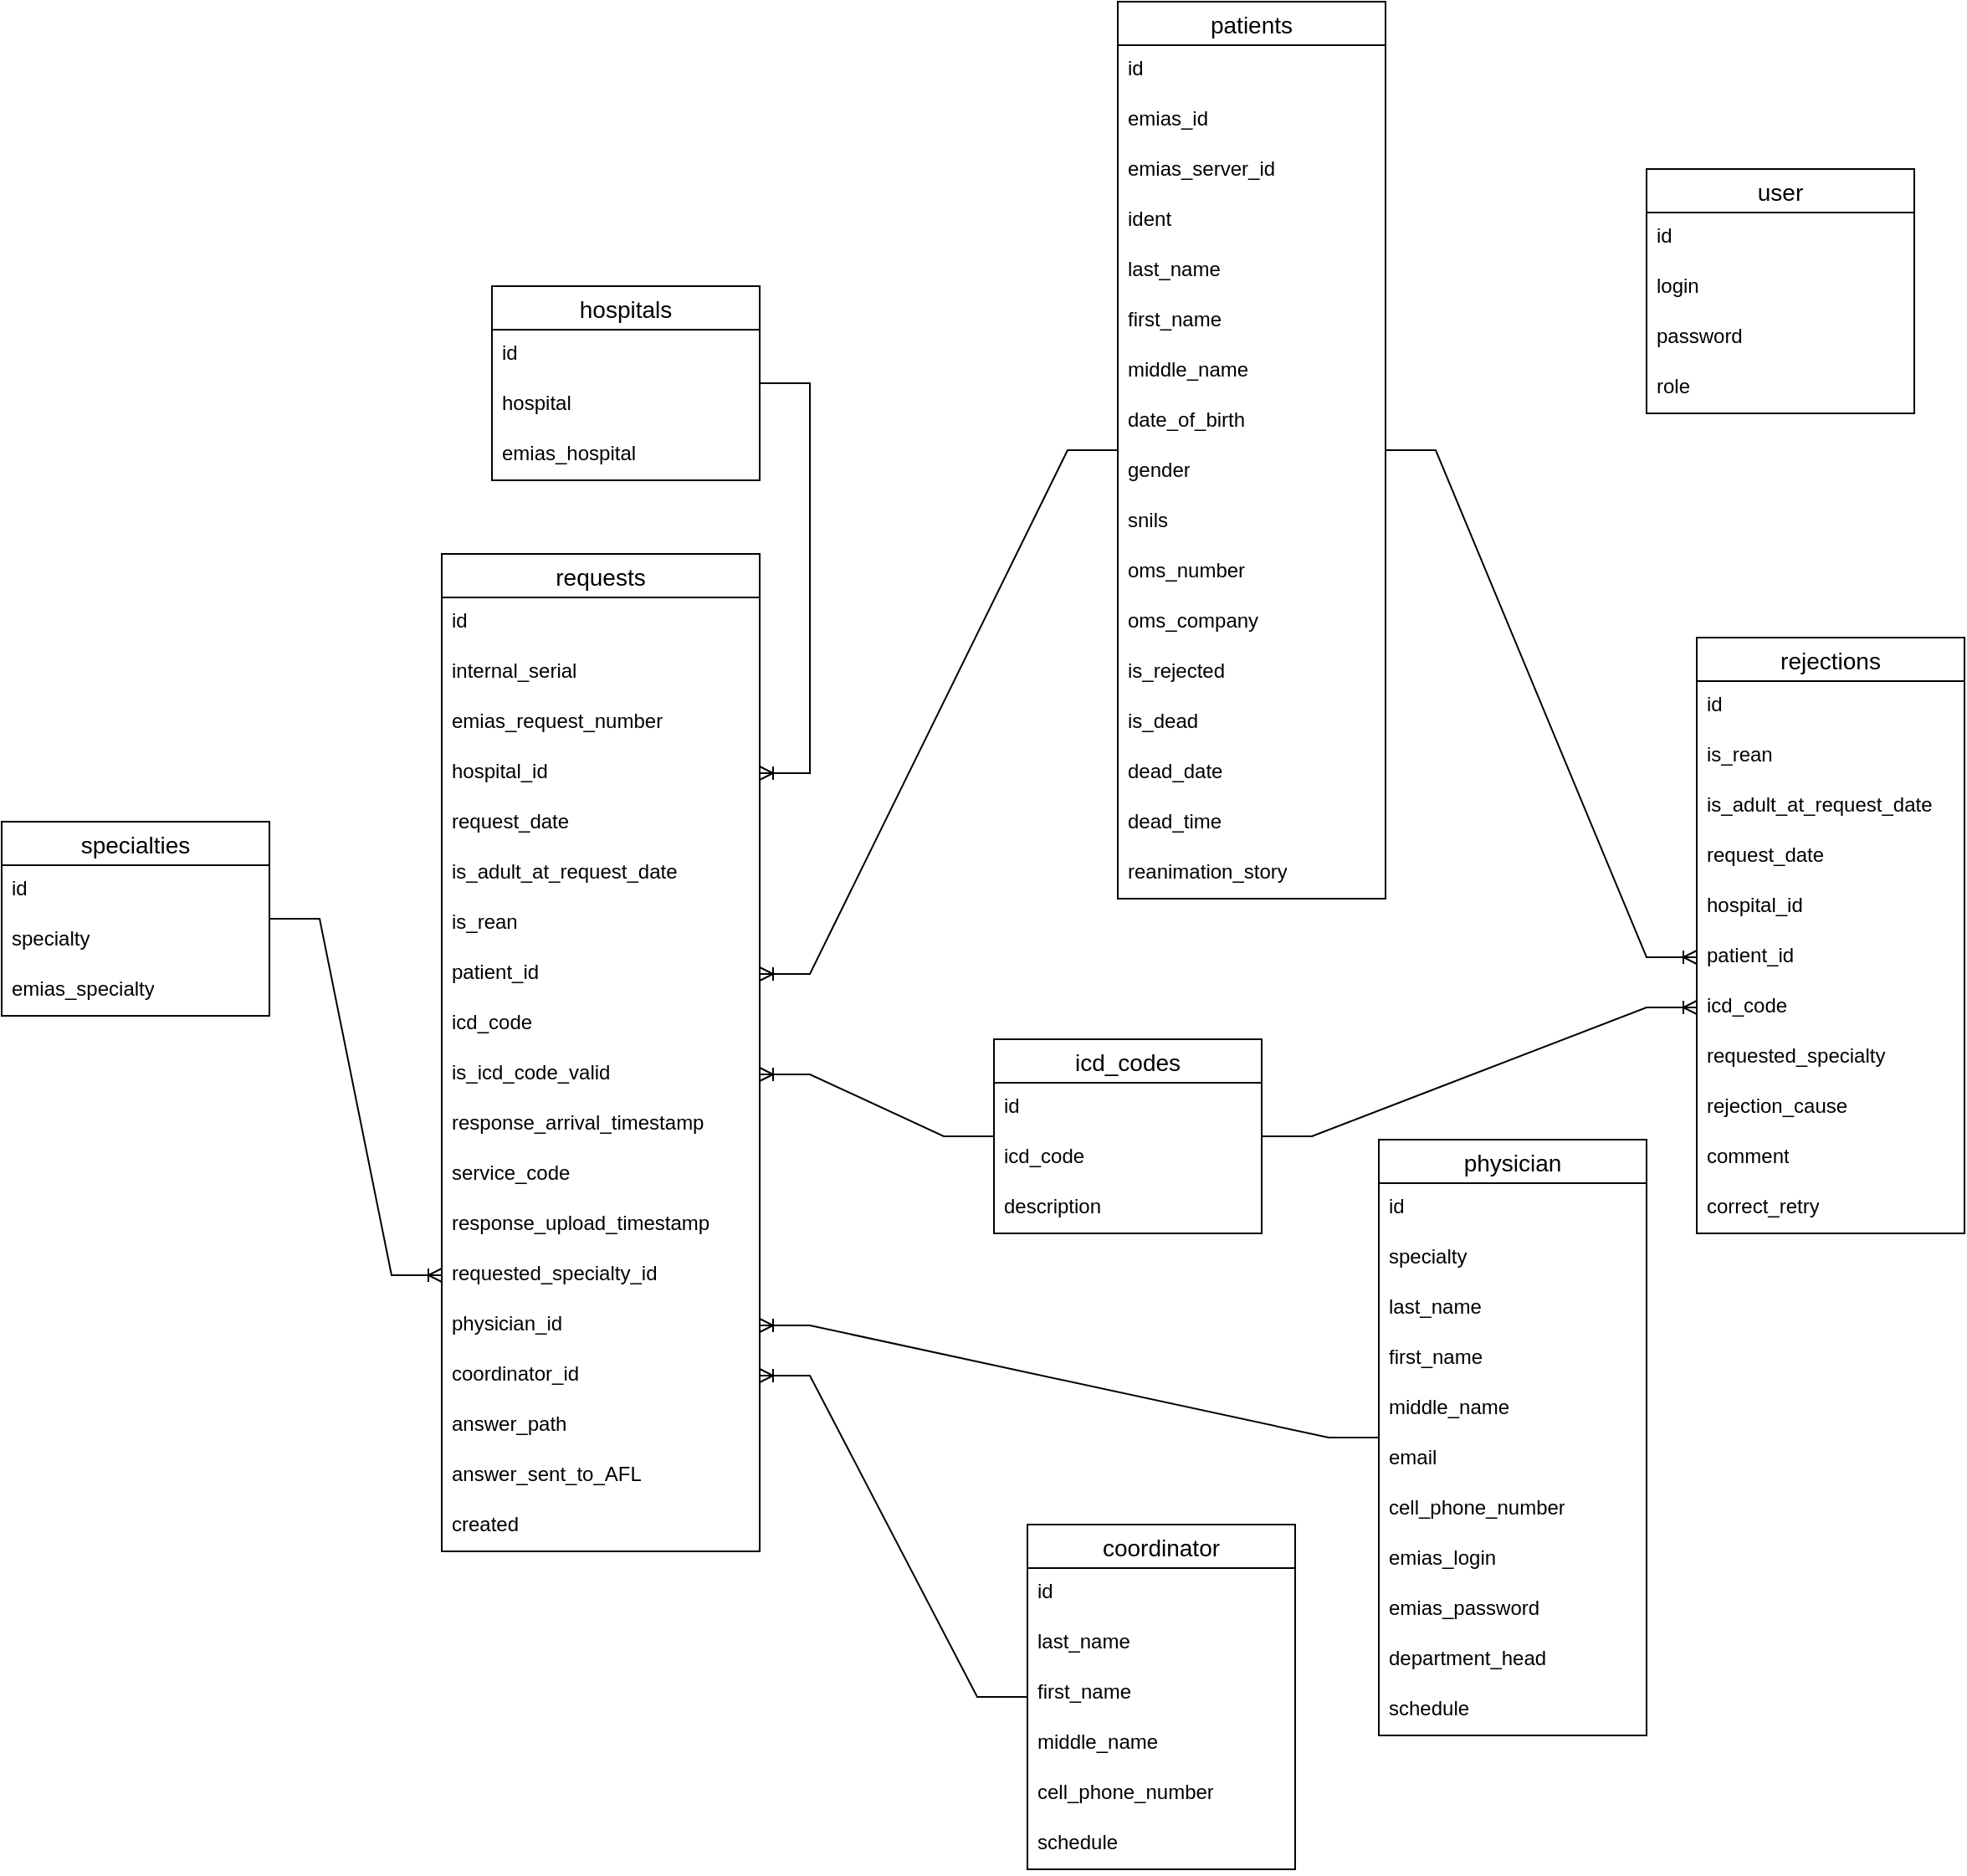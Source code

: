 <mxfile version="21.7.5" type="device">
  <diagram name="Страница — 1" id="ZC_BeXaVoAmTSf5WrYlb">
    <mxGraphModel dx="2453" dy="1960" grid="1" gridSize="10" guides="1" tooltips="1" connect="1" arrows="1" fold="1" page="1" pageScale="1" pageWidth="827" pageHeight="1169" math="0" shadow="0">
      <root>
        <mxCell id="0" />
        <mxCell id="1" parent="0" />
        <mxCell id="mAow3qEZ9P3svosoclhx-1" value="requests" style="swimlane;fontStyle=0;childLayout=stackLayout;horizontal=1;startSize=26;horizontalStack=0;resizeParent=1;resizeParentMax=0;resizeLast=0;collapsible=1;marginBottom=0;align=center;fontSize=14;" parent="1" vertex="1">
          <mxGeometry x="-150" y="220" width="190" height="596" as="geometry" />
        </mxCell>
        <mxCell id="mAow3qEZ9P3svosoclhx-2" value="id" style="text;strokeColor=none;fillColor=none;spacingLeft=4;spacingRight=4;overflow=hidden;rotatable=0;points=[[0,0.5],[1,0.5]];portConstraint=eastwest;fontSize=12;whiteSpace=wrap;html=1;" parent="mAow3qEZ9P3svosoclhx-1" vertex="1">
          <mxGeometry y="26" width="190" height="30" as="geometry" />
        </mxCell>
        <mxCell id="mAow3qEZ9P3svosoclhx-3" value="internal_serial" style="text;strokeColor=none;fillColor=none;spacingLeft=4;spacingRight=4;overflow=hidden;rotatable=0;points=[[0,0.5],[1,0.5]];portConstraint=eastwest;fontSize=12;whiteSpace=wrap;html=1;" parent="mAow3qEZ9P3svosoclhx-1" vertex="1">
          <mxGeometry y="56" width="190" height="30" as="geometry" />
        </mxCell>
        <mxCell id="mAow3qEZ9P3svosoclhx-81" value="emias_request_number" style="text;strokeColor=none;fillColor=none;spacingLeft=4;spacingRight=4;overflow=hidden;rotatable=0;points=[[0,0.5],[1,0.5]];portConstraint=eastwest;fontSize=12;whiteSpace=wrap;html=1;" parent="mAow3qEZ9P3svosoclhx-1" vertex="1">
          <mxGeometry y="86" width="190" height="30" as="geometry" />
        </mxCell>
        <mxCell id="mAow3qEZ9P3svosoclhx-4" value="hospital_id" style="text;strokeColor=none;fillColor=none;spacingLeft=4;spacingRight=4;overflow=hidden;rotatable=0;points=[[0,0.5],[1,0.5]];portConstraint=eastwest;fontSize=12;whiteSpace=wrap;html=1;" parent="mAow3qEZ9P3svosoclhx-1" vertex="1">
          <mxGeometry y="116" width="190" height="30" as="geometry" />
        </mxCell>
        <mxCell id="mAow3qEZ9P3svosoclhx-6" value="request_date" style="text;strokeColor=none;fillColor=none;spacingLeft=4;spacingRight=4;overflow=hidden;rotatable=0;points=[[0,0.5],[1,0.5]];portConstraint=eastwest;fontSize=12;whiteSpace=wrap;html=1;" parent="mAow3qEZ9P3svosoclhx-1" vertex="1">
          <mxGeometry y="146" width="190" height="30" as="geometry" />
        </mxCell>
        <mxCell id="mAow3qEZ9P3svosoclhx-7" value="is_adult_at_request_date" style="text;strokeColor=none;fillColor=none;spacingLeft=4;spacingRight=4;overflow=hidden;rotatable=0;points=[[0,0.5],[1,0.5]];portConstraint=eastwest;fontSize=12;whiteSpace=wrap;html=1;" parent="mAow3qEZ9P3svosoclhx-1" vertex="1">
          <mxGeometry y="176" width="190" height="30" as="geometry" />
        </mxCell>
        <mxCell id="mAow3qEZ9P3svosoclhx-8" value="is_rean" style="text;strokeColor=none;fillColor=none;spacingLeft=4;spacingRight=4;overflow=hidden;rotatable=0;points=[[0,0.5],[1,0.5]];portConstraint=eastwest;fontSize=12;whiteSpace=wrap;html=1;" parent="mAow3qEZ9P3svosoclhx-1" vertex="1">
          <mxGeometry y="206" width="190" height="30" as="geometry" />
        </mxCell>
        <mxCell id="mAow3qEZ9P3svosoclhx-9" value="patient_id" style="text;strokeColor=none;fillColor=none;spacingLeft=4;spacingRight=4;overflow=hidden;rotatable=0;points=[[0,0.5],[1,0.5]];portConstraint=eastwest;fontSize=12;whiteSpace=wrap;html=1;" parent="mAow3qEZ9P3svosoclhx-1" vertex="1">
          <mxGeometry y="236" width="190" height="30" as="geometry" />
        </mxCell>
        <mxCell id="mAow3qEZ9P3svosoclhx-10" value="icd_code" style="text;strokeColor=none;fillColor=none;spacingLeft=4;spacingRight=4;overflow=hidden;rotatable=0;points=[[0,0.5],[1,0.5]];portConstraint=eastwest;fontSize=12;whiteSpace=wrap;html=1;" parent="mAow3qEZ9P3svosoclhx-1" vertex="1">
          <mxGeometry y="266" width="190" height="30" as="geometry" />
        </mxCell>
        <mxCell id="mAow3qEZ9P3svosoclhx-93" value="is_icd_code_valid" style="text;strokeColor=none;fillColor=none;spacingLeft=4;spacingRight=4;overflow=hidden;rotatable=0;points=[[0,0.5],[1,0.5]];portConstraint=eastwest;fontSize=12;whiteSpace=wrap;html=1;" parent="mAow3qEZ9P3svosoclhx-1" vertex="1">
          <mxGeometry y="296" width="190" height="30" as="geometry" />
        </mxCell>
        <mxCell id="mAow3qEZ9P3svosoclhx-11" value="response_arrival_timestamp" style="text;strokeColor=none;fillColor=none;spacingLeft=4;spacingRight=4;overflow=hidden;rotatable=0;points=[[0,0.5],[1,0.5]];portConstraint=eastwest;fontSize=12;whiteSpace=wrap;html=1;" parent="mAow3qEZ9P3svosoclhx-1" vertex="1">
          <mxGeometry y="326" width="190" height="30" as="geometry" />
        </mxCell>
        <mxCell id="mAow3qEZ9P3svosoclhx-12" value="service_code" style="text;strokeColor=none;fillColor=none;spacingLeft=4;spacingRight=4;overflow=hidden;rotatable=0;points=[[0,0.5],[1,0.5]];portConstraint=eastwest;fontSize=12;whiteSpace=wrap;html=1;" parent="mAow3qEZ9P3svosoclhx-1" vertex="1">
          <mxGeometry y="356" width="190" height="30" as="geometry" />
        </mxCell>
        <mxCell id="mAow3qEZ9P3svosoclhx-13" value="response_upload_timestamp" style="text;strokeColor=none;fillColor=none;spacingLeft=4;spacingRight=4;overflow=hidden;rotatable=0;points=[[0,0.5],[1,0.5]];portConstraint=eastwest;fontSize=12;whiteSpace=wrap;html=1;" parent="mAow3qEZ9P3svosoclhx-1" vertex="1">
          <mxGeometry y="386" width="190" height="30" as="geometry" />
        </mxCell>
        <mxCell id="mAow3qEZ9P3svosoclhx-86" value="requested_specialty_id" style="text;strokeColor=none;fillColor=none;spacingLeft=4;spacingRight=4;overflow=hidden;rotatable=0;points=[[0,0.5],[1,0.5]];portConstraint=eastwest;fontSize=12;whiteSpace=wrap;html=1;" parent="mAow3qEZ9P3svosoclhx-1" vertex="1">
          <mxGeometry y="416" width="190" height="30" as="geometry" />
        </mxCell>
        <mxCell id="mAow3qEZ9P3svosoclhx-16" value="physician_id" style="text;strokeColor=none;fillColor=none;spacingLeft=4;spacingRight=4;overflow=hidden;rotatable=0;points=[[0,0.5],[1,0.5]];portConstraint=eastwest;fontSize=12;whiteSpace=wrap;html=1;" parent="mAow3qEZ9P3svosoclhx-1" vertex="1">
          <mxGeometry y="446" width="190" height="30" as="geometry" />
        </mxCell>
        <mxCell id="mAow3qEZ9P3svosoclhx-17" value="coordinator_id" style="text;strokeColor=none;fillColor=none;spacingLeft=4;spacingRight=4;overflow=hidden;rotatable=0;points=[[0,0.5],[1,0.5]];portConstraint=eastwest;fontSize=12;whiteSpace=wrap;html=1;" parent="mAow3qEZ9P3svosoclhx-1" vertex="1">
          <mxGeometry y="476" width="190" height="30" as="geometry" />
        </mxCell>
        <mxCell id="mAow3qEZ9P3svosoclhx-100" value="answer_path" style="text;strokeColor=none;fillColor=none;spacingLeft=4;spacingRight=4;overflow=hidden;rotatable=0;points=[[0,0.5],[1,0.5]];portConstraint=eastwest;fontSize=12;whiteSpace=wrap;html=1;" parent="mAow3qEZ9P3svosoclhx-1" vertex="1">
          <mxGeometry y="506" width="190" height="30" as="geometry" />
        </mxCell>
        <mxCell id="mAow3qEZ9P3svosoclhx-101" value="answer_sent_to_AFL" style="text;strokeColor=none;fillColor=none;spacingLeft=4;spacingRight=4;overflow=hidden;rotatable=0;points=[[0,0.5],[1,0.5]];portConstraint=eastwest;fontSize=12;whiteSpace=wrap;html=1;" parent="mAow3qEZ9P3svosoclhx-1" vertex="1">
          <mxGeometry y="536" width="190" height="30" as="geometry" />
        </mxCell>
        <mxCell id="1tnr6RJMsEBr6JT34v2K-1" value="created" style="text;strokeColor=none;fillColor=none;spacingLeft=4;spacingRight=4;overflow=hidden;rotatable=0;points=[[0,0.5],[1,0.5]];portConstraint=eastwest;fontSize=12;whiteSpace=wrap;html=1;" vertex="1" parent="mAow3qEZ9P3svosoclhx-1">
          <mxGeometry y="566" width="190" height="30" as="geometry" />
        </mxCell>
        <mxCell id="mAow3qEZ9P3svosoclhx-18" value="physician" style="swimlane;fontStyle=0;childLayout=stackLayout;horizontal=1;startSize=26;horizontalStack=0;resizeParent=1;resizeParentMax=0;resizeLast=0;collapsible=1;marginBottom=0;align=center;fontSize=14;" parent="1" vertex="1">
          <mxGeometry x="410" y="570" width="160" height="356" as="geometry" />
        </mxCell>
        <mxCell id="mAow3qEZ9P3svosoclhx-19" value="id" style="text;strokeColor=none;fillColor=none;spacingLeft=4;spacingRight=4;overflow=hidden;rotatable=0;points=[[0,0.5],[1,0.5]];portConstraint=eastwest;fontSize=12;whiteSpace=wrap;html=1;" parent="mAow3qEZ9P3svosoclhx-18" vertex="1">
          <mxGeometry y="26" width="160" height="30" as="geometry" />
        </mxCell>
        <mxCell id="mAow3qEZ9P3svosoclhx-20" value="specialty" style="text;strokeColor=none;fillColor=none;spacingLeft=4;spacingRight=4;overflow=hidden;rotatable=0;points=[[0,0.5],[1,0.5]];portConstraint=eastwest;fontSize=12;whiteSpace=wrap;html=1;" parent="mAow3qEZ9P3svosoclhx-18" vertex="1">
          <mxGeometry y="56" width="160" height="30" as="geometry" />
        </mxCell>
        <mxCell id="mAow3qEZ9P3svosoclhx-24" value="last_name" style="text;strokeColor=none;fillColor=none;spacingLeft=4;spacingRight=4;overflow=hidden;rotatable=0;points=[[0,0.5],[1,0.5]];portConstraint=eastwest;fontSize=12;whiteSpace=wrap;html=1;" parent="mAow3qEZ9P3svosoclhx-18" vertex="1">
          <mxGeometry y="86" width="160" height="30" as="geometry" />
        </mxCell>
        <mxCell id="mAow3qEZ9P3svosoclhx-21" value="first_name" style="text;strokeColor=none;fillColor=none;spacingLeft=4;spacingRight=4;overflow=hidden;rotatable=0;points=[[0,0.5],[1,0.5]];portConstraint=eastwest;fontSize=12;whiteSpace=wrap;html=1;" parent="mAow3qEZ9P3svosoclhx-18" vertex="1">
          <mxGeometry y="116" width="160" height="30" as="geometry" />
        </mxCell>
        <mxCell id="mAow3qEZ9P3svosoclhx-23" value="middle_name" style="text;strokeColor=none;fillColor=none;spacingLeft=4;spacingRight=4;overflow=hidden;rotatable=0;points=[[0,0.5],[1,0.5]];portConstraint=eastwest;fontSize=12;whiteSpace=wrap;html=1;" parent="mAow3qEZ9P3svosoclhx-18" vertex="1">
          <mxGeometry y="146" width="160" height="30" as="geometry" />
        </mxCell>
        <mxCell id="mAow3qEZ9P3svosoclhx-22" value="email" style="text;strokeColor=none;fillColor=none;spacingLeft=4;spacingRight=4;overflow=hidden;rotatable=0;points=[[0,0.5],[1,0.5]];portConstraint=eastwest;fontSize=12;whiteSpace=wrap;html=1;" parent="mAow3qEZ9P3svosoclhx-18" vertex="1">
          <mxGeometry y="176" width="160" height="30" as="geometry" />
        </mxCell>
        <mxCell id="mAow3qEZ9P3svosoclhx-25" value="cell_phone_number" style="text;strokeColor=none;fillColor=none;spacingLeft=4;spacingRight=4;overflow=hidden;rotatable=0;points=[[0,0.5],[1,0.5]];portConstraint=eastwest;fontSize=12;whiteSpace=wrap;html=1;" parent="mAow3qEZ9P3svosoclhx-18" vertex="1">
          <mxGeometry y="206" width="160" height="30" as="geometry" />
        </mxCell>
        <mxCell id="mAow3qEZ9P3svosoclhx-26" value="emias_login" style="text;strokeColor=none;fillColor=none;spacingLeft=4;spacingRight=4;overflow=hidden;rotatable=0;points=[[0,0.5],[1,0.5]];portConstraint=eastwest;fontSize=12;whiteSpace=wrap;html=1;" parent="mAow3qEZ9P3svosoclhx-18" vertex="1">
          <mxGeometry y="236" width="160" height="30" as="geometry" />
        </mxCell>
        <mxCell id="mAow3qEZ9P3svosoclhx-27" value="emias_password" style="text;strokeColor=none;fillColor=none;spacingLeft=4;spacingRight=4;overflow=hidden;rotatable=0;points=[[0,0.5],[1,0.5]];portConstraint=eastwest;fontSize=12;whiteSpace=wrap;html=1;" parent="mAow3qEZ9P3svosoclhx-18" vertex="1">
          <mxGeometry y="266" width="160" height="30" as="geometry" />
        </mxCell>
        <mxCell id="mAow3qEZ9P3svosoclhx-28" value="department_head" style="text;strokeColor=none;fillColor=none;spacingLeft=4;spacingRight=4;overflow=hidden;rotatable=0;points=[[0,0.5],[1,0.5]];portConstraint=eastwest;fontSize=12;whiteSpace=wrap;html=1;" parent="mAow3qEZ9P3svosoclhx-18" vertex="1">
          <mxGeometry y="296" width="160" height="30" as="geometry" />
        </mxCell>
        <mxCell id="1tnr6RJMsEBr6JT34v2K-23" value="schedule" style="text;strokeColor=none;fillColor=none;spacingLeft=4;spacingRight=4;overflow=hidden;rotatable=0;points=[[0,0.5],[1,0.5]];portConstraint=eastwest;fontSize=12;whiteSpace=wrap;html=1;" vertex="1" parent="mAow3qEZ9P3svosoclhx-18">
          <mxGeometry y="326" width="160" height="30" as="geometry" />
        </mxCell>
        <mxCell id="mAow3qEZ9P3svosoclhx-29" value="coordinator" style="swimlane;fontStyle=0;childLayout=stackLayout;horizontal=1;startSize=26;horizontalStack=0;resizeParent=1;resizeParentMax=0;resizeLast=0;collapsible=1;marginBottom=0;align=center;fontSize=14;" parent="1" vertex="1">
          <mxGeometry x="200" y="800" width="160" height="206" as="geometry" />
        </mxCell>
        <mxCell id="mAow3qEZ9P3svosoclhx-30" value="id" style="text;strokeColor=none;fillColor=none;spacingLeft=4;spacingRight=4;overflow=hidden;rotatable=0;points=[[0,0.5],[1,0.5]];portConstraint=eastwest;fontSize=12;whiteSpace=wrap;html=1;" parent="mAow3qEZ9P3svosoclhx-29" vertex="1">
          <mxGeometry y="26" width="160" height="30" as="geometry" />
        </mxCell>
        <mxCell id="mAow3qEZ9P3svosoclhx-33" value="last_name" style="text;strokeColor=none;fillColor=none;spacingLeft=4;spacingRight=4;overflow=hidden;rotatable=0;points=[[0,0.5],[1,0.5]];portConstraint=eastwest;fontSize=12;whiteSpace=wrap;html=1;" parent="mAow3qEZ9P3svosoclhx-29" vertex="1">
          <mxGeometry y="56" width="160" height="30" as="geometry" />
        </mxCell>
        <mxCell id="mAow3qEZ9P3svosoclhx-34" value="first_name" style="text;strokeColor=none;fillColor=none;spacingLeft=4;spacingRight=4;overflow=hidden;rotatable=0;points=[[0,0.5],[1,0.5]];portConstraint=eastwest;fontSize=12;whiteSpace=wrap;html=1;" parent="mAow3qEZ9P3svosoclhx-29" vertex="1">
          <mxGeometry y="86" width="160" height="30" as="geometry" />
        </mxCell>
        <mxCell id="mAow3qEZ9P3svosoclhx-35" value="middle_name" style="text;strokeColor=none;fillColor=none;spacingLeft=4;spacingRight=4;overflow=hidden;rotatable=0;points=[[0,0.5],[1,0.5]];portConstraint=eastwest;fontSize=12;whiteSpace=wrap;html=1;" parent="mAow3qEZ9P3svosoclhx-29" vertex="1">
          <mxGeometry y="116" width="160" height="30" as="geometry" />
        </mxCell>
        <mxCell id="mAow3qEZ9P3svosoclhx-36" value="cell_phone_number" style="text;strokeColor=none;fillColor=none;spacingLeft=4;spacingRight=4;overflow=hidden;rotatable=0;points=[[0,0.5],[1,0.5]];portConstraint=eastwest;fontSize=12;whiteSpace=wrap;html=1;" parent="mAow3qEZ9P3svosoclhx-29" vertex="1">
          <mxGeometry y="146" width="160" height="30" as="geometry" />
        </mxCell>
        <mxCell id="mAow3qEZ9P3svosoclhx-31" value="schedule" style="text;strokeColor=none;fillColor=none;spacingLeft=4;spacingRight=4;overflow=hidden;rotatable=0;points=[[0,0.5],[1,0.5]];portConstraint=eastwest;fontSize=12;whiteSpace=wrap;html=1;" parent="mAow3qEZ9P3svosoclhx-29" vertex="1">
          <mxGeometry y="176" width="160" height="30" as="geometry" />
        </mxCell>
        <mxCell id="mAow3qEZ9P3svosoclhx-38" value="" style="edgeStyle=entityRelationEdgeStyle;fontSize=12;html=1;endArrow=ERoneToMany;rounded=0;" parent="1" source="mAow3qEZ9P3svosoclhx-18" target="mAow3qEZ9P3svosoclhx-16" edge="1">
          <mxGeometry width="100" height="100" relative="1" as="geometry">
            <mxPoint x="150" y="640" as="sourcePoint" />
            <mxPoint x="440" y="260" as="targetPoint" />
          </mxGeometry>
        </mxCell>
        <mxCell id="mAow3qEZ9P3svosoclhx-39" value="patients" style="swimlane;fontStyle=0;childLayout=stackLayout;horizontal=1;startSize=26;horizontalStack=0;resizeParent=1;resizeParentMax=0;resizeLast=0;collapsible=1;marginBottom=0;align=center;fontSize=14;" parent="1" vertex="1">
          <mxGeometry x="254" y="-110" width="160" height="536" as="geometry" />
        </mxCell>
        <mxCell id="mAow3qEZ9P3svosoclhx-40" value="id" style="text;strokeColor=none;fillColor=none;spacingLeft=4;spacingRight=4;overflow=hidden;rotatable=0;points=[[0,0.5],[1,0.5]];portConstraint=eastwest;fontSize=12;whiteSpace=wrap;html=1;" parent="mAow3qEZ9P3svosoclhx-39" vertex="1">
          <mxGeometry y="26" width="160" height="30" as="geometry" />
        </mxCell>
        <mxCell id="mAow3qEZ9P3svosoclhx-80" value="emias_id" style="text;strokeColor=none;fillColor=none;spacingLeft=4;spacingRight=4;overflow=hidden;rotatable=0;points=[[0,0.5],[1,0.5]];portConstraint=eastwest;fontSize=12;whiteSpace=wrap;html=1;" parent="mAow3qEZ9P3svosoclhx-39" vertex="1">
          <mxGeometry y="56" width="160" height="30" as="geometry" />
        </mxCell>
        <mxCell id="mAow3qEZ9P3svosoclhx-92" value="emias_server_id" style="text;strokeColor=none;fillColor=none;spacingLeft=4;spacingRight=4;overflow=hidden;rotatable=0;points=[[0,0.5],[1,0.5]];portConstraint=eastwest;fontSize=12;whiteSpace=wrap;html=1;" parent="mAow3qEZ9P3svosoclhx-39" vertex="1">
          <mxGeometry y="86" width="160" height="30" as="geometry" />
        </mxCell>
        <mxCell id="mAow3qEZ9P3svosoclhx-49" value="ident" style="text;strokeColor=none;fillColor=none;spacingLeft=4;spacingRight=4;overflow=hidden;rotatable=0;points=[[0,0.5],[1,0.5]];portConstraint=eastwest;fontSize=12;whiteSpace=wrap;html=1;" parent="mAow3qEZ9P3svosoclhx-39" vertex="1">
          <mxGeometry y="116" width="160" height="30" as="geometry" />
        </mxCell>
        <mxCell id="mAow3qEZ9P3svosoclhx-43" value="last_name" style="text;strokeColor=none;fillColor=none;spacingLeft=4;spacingRight=4;overflow=hidden;rotatable=0;points=[[0,0.5],[1,0.5]];portConstraint=eastwest;fontSize=12;whiteSpace=wrap;html=1;" parent="mAow3qEZ9P3svosoclhx-39" vertex="1">
          <mxGeometry y="146" width="160" height="30" as="geometry" />
        </mxCell>
        <mxCell id="mAow3qEZ9P3svosoclhx-44" value="first_name" style="text;strokeColor=none;fillColor=none;spacingLeft=4;spacingRight=4;overflow=hidden;rotatable=0;points=[[0,0.5],[1,0.5]];portConstraint=eastwest;fontSize=12;whiteSpace=wrap;html=1;" parent="mAow3qEZ9P3svosoclhx-39" vertex="1">
          <mxGeometry y="176" width="160" height="30" as="geometry" />
        </mxCell>
        <mxCell id="mAow3qEZ9P3svosoclhx-45" value="middle_name" style="text;strokeColor=none;fillColor=none;spacingLeft=4;spacingRight=4;overflow=hidden;rotatable=0;points=[[0,0.5],[1,0.5]];portConstraint=eastwest;fontSize=12;whiteSpace=wrap;html=1;" parent="mAow3qEZ9P3svosoclhx-39" vertex="1">
          <mxGeometry y="206" width="160" height="30" as="geometry" />
        </mxCell>
        <mxCell id="mAow3qEZ9P3svosoclhx-41" value="date_of_birth" style="text;strokeColor=none;fillColor=none;spacingLeft=4;spacingRight=4;overflow=hidden;rotatable=0;points=[[0,0.5],[1,0.5]];portConstraint=eastwest;fontSize=12;whiteSpace=wrap;html=1;" parent="mAow3qEZ9P3svosoclhx-39" vertex="1">
          <mxGeometry y="236" width="160" height="30" as="geometry" />
        </mxCell>
        <mxCell id="mAow3qEZ9P3svosoclhx-42" value="gender" style="text;strokeColor=none;fillColor=none;spacingLeft=4;spacingRight=4;overflow=hidden;rotatable=0;points=[[0,0.5],[1,0.5]];portConstraint=eastwest;fontSize=12;whiteSpace=wrap;html=1;" parent="mAow3qEZ9P3svosoclhx-39" vertex="1">
          <mxGeometry y="266" width="160" height="30" as="geometry" />
        </mxCell>
        <mxCell id="mAow3qEZ9P3svosoclhx-46" value="snils" style="text;strokeColor=none;fillColor=none;spacingLeft=4;spacingRight=4;overflow=hidden;rotatable=0;points=[[0,0.5],[1,0.5]];portConstraint=eastwest;fontSize=12;whiteSpace=wrap;html=1;" parent="mAow3qEZ9P3svosoclhx-39" vertex="1">
          <mxGeometry y="296" width="160" height="30" as="geometry" />
        </mxCell>
        <mxCell id="mAow3qEZ9P3svosoclhx-47" value="oms_number" style="text;strokeColor=none;fillColor=none;spacingLeft=4;spacingRight=4;overflow=hidden;rotatable=0;points=[[0,0.5],[1,0.5]];portConstraint=eastwest;fontSize=12;whiteSpace=wrap;html=1;" parent="mAow3qEZ9P3svosoclhx-39" vertex="1">
          <mxGeometry y="326" width="160" height="30" as="geometry" />
        </mxCell>
        <mxCell id="mAow3qEZ9P3svosoclhx-48" value="oms_company" style="text;strokeColor=none;fillColor=none;spacingLeft=4;spacingRight=4;overflow=hidden;rotatable=0;points=[[0,0.5],[1,0.5]];portConstraint=eastwest;fontSize=12;whiteSpace=wrap;html=1;" parent="mAow3qEZ9P3svosoclhx-39" vertex="1">
          <mxGeometry y="356" width="160" height="30" as="geometry" />
        </mxCell>
        <mxCell id="1tnr6RJMsEBr6JT34v2K-16" value="is_rejected" style="text;strokeColor=none;fillColor=none;spacingLeft=4;spacingRight=4;overflow=hidden;rotatable=0;points=[[0,0.5],[1,0.5]];portConstraint=eastwest;fontSize=12;whiteSpace=wrap;html=1;" vertex="1" parent="mAow3qEZ9P3svosoclhx-39">
          <mxGeometry y="386" width="160" height="30" as="geometry" />
        </mxCell>
        <mxCell id="1tnr6RJMsEBr6JT34v2K-13" value="is_dead" style="text;strokeColor=none;fillColor=none;spacingLeft=4;spacingRight=4;overflow=hidden;rotatable=0;points=[[0,0.5],[1,0.5]];portConstraint=eastwest;fontSize=12;whiteSpace=wrap;html=1;" vertex="1" parent="mAow3qEZ9P3svosoclhx-39">
          <mxGeometry y="416" width="160" height="30" as="geometry" />
        </mxCell>
        <mxCell id="1tnr6RJMsEBr6JT34v2K-14" value="dead_date" style="text;strokeColor=none;fillColor=none;spacingLeft=4;spacingRight=4;overflow=hidden;rotatable=0;points=[[0,0.5],[1,0.5]];portConstraint=eastwest;fontSize=12;whiteSpace=wrap;html=1;" vertex="1" parent="mAow3qEZ9P3svosoclhx-39">
          <mxGeometry y="446" width="160" height="30" as="geometry" />
        </mxCell>
        <mxCell id="1tnr6RJMsEBr6JT34v2K-15" value="dead_time" style="text;strokeColor=none;fillColor=none;spacingLeft=4;spacingRight=4;overflow=hidden;rotatable=0;points=[[0,0.5],[1,0.5]];portConstraint=eastwest;fontSize=12;whiteSpace=wrap;html=1;" vertex="1" parent="mAow3qEZ9P3svosoclhx-39">
          <mxGeometry y="476" width="160" height="30" as="geometry" />
        </mxCell>
        <mxCell id="1tnr6RJMsEBr6JT34v2K-17" value="reanimation_story" style="text;strokeColor=none;fillColor=none;spacingLeft=4;spacingRight=4;overflow=hidden;rotatable=0;points=[[0,0.5],[1,0.5]];portConstraint=eastwest;fontSize=12;whiteSpace=wrap;html=1;" vertex="1" parent="mAow3qEZ9P3svosoclhx-39">
          <mxGeometry y="506" width="160" height="30" as="geometry" />
        </mxCell>
        <mxCell id="mAow3qEZ9P3svosoclhx-50" value="" style="edgeStyle=entityRelationEdgeStyle;fontSize=12;html=1;endArrow=ERoneToMany;rounded=0;" parent="1" source="mAow3qEZ9P3svosoclhx-39" target="mAow3qEZ9P3svosoclhx-9" edge="1">
          <mxGeometry width="100" height="100" relative="1" as="geometry">
            <mxPoint x="210" y="160" as="sourcePoint" />
            <mxPoint x="240" y="440" as="targetPoint" />
          </mxGeometry>
        </mxCell>
        <mxCell id="mAow3qEZ9P3svosoclhx-51" value="hospitals" style="swimlane;fontStyle=0;childLayout=stackLayout;horizontal=1;startSize=26;horizontalStack=0;resizeParent=1;resizeParentMax=0;resizeLast=0;collapsible=1;marginBottom=0;align=center;fontSize=14;" parent="1" vertex="1">
          <mxGeometry x="-120" y="60" width="160" height="116" as="geometry" />
        </mxCell>
        <mxCell id="mAow3qEZ9P3svosoclhx-52" value="id" style="text;strokeColor=none;fillColor=none;spacingLeft=4;spacingRight=4;overflow=hidden;rotatable=0;points=[[0,0.5],[1,0.5]];portConstraint=eastwest;fontSize=12;whiteSpace=wrap;html=1;" parent="mAow3qEZ9P3svosoclhx-51" vertex="1">
          <mxGeometry y="26" width="160" height="30" as="geometry" />
        </mxCell>
        <mxCell id="mAow3qEZ9P3svosoclhx-53" value="hospital" style="text;strokeColor=none;fillColor=none;spacingLeft=4;spacingRight=4;overflow=hidden;rotatable=0;points=[[0,0.5],[1,0.5]];portConstraint=eastwest;fontSize=12;whiteSpace=wrap;html=1;" parent="mAow3qEZ9P3svosoclhx-51" vertex="1">
          <mxGeometry y="56" width="160" height="30" as="geometry" />
        </mxCell>
        <mxCell id="mAow3qEZ9P3svosoclhx-58" value="emias_hospital" style="text;strokeColor=none;fillColor=none;spacingLeft=4;spacingRight=4;overflow=hidden;rotatable=0;points=[[0,0.5],[1,0.5]];portConstraint=eastwest;fontSize=12;whiteSpace=wrap;html=1;" parent="mAow3qEZ9P3svosoclhx-51" vertex="1">
          <mxGeometry y="86" width="160" height="30" as="geometry" />
        </mxCell>
        <mxCell id="mAow3qEZ9P3svosoclhx-61" value="" style="edgeStyle=entityRelationEdgeStyle;fontSize=12;html=1;endArrow=ERoneToMany;rounded=0;" parent="1" source="mAow3qEZ9P3svosoclhx-51" target="mAow3qEZ9P3svosoclhx-4" edge="1">
          <mxGeometry width="100" height="100" relative="1" as="geometry">
            <mxPoint x="340" y="150" as="sourcePoint" />
            <mxPoint x="140" y="180" as="targetPoint" />
          </mxGeometry>
        </mxCell>
        <mxCell id="mAow3qEZ9P3svosoclhx-62" value="icd_codes" style="swimlane;fontStyle=0;childLayout=stackLayout;horizontal=1;startSize=26;horizontalStack=0;resizeParent=1;resizeParentMax=0;resizeLast=0;collapsible=1;marginBottom=0;align=center;fontSize=14;" parent="1" vertex="1">
          <mxGeometry x="180" y="510" width="160" height="116" as="geometry" />
        </mxCell>
        <mxCell id="mAow3qEZ9P3svosoclhx-63" value="id" style="text;strokeColor=none;fillColor=none;spacingLeft=4;spacingRight=4;overflow=hidden;rotatable=0;points=[[0,0.5],[1,0.5]];portConstraint=eastwest;fontSize=12;whiteSpace=wrap;html=1;" parent="mAow3qEZ9P3svosoclhx-62" vertex="1">
          <mxGeometry y="26" width="160" height="30" as="geometry" />
        </mxCell>
        <mxCell id="mAow3qEZ9P3svosoclhx-64" value="icd_code" style="text;strokeColor=none;fillColor=none;spacingLeft=4;spacingRight=4;overflow=hidden;rotatable=0;points=[[0,0.5],[1,0.5]];portConstraint=eastwest;fontSize=12;whiteSpace=wrap;html=1;" parent="mAow3qEZ9P3svosoclhx-62" vertex="1">
          <mxGeometry y="56" width="160" height="30" as="geometry" />
        </mxCell>
        <mxCell id="mAow3qEZ9P3svosoclhx-65" value="description" style="text;strokeColor=none;fillColor=none;spacingLeft=4;spacingRight=4;overflow=hidden;rotatable=0;points=[[0,0.5],[1,0.5]];portConstraint=eastwest;fontSize=12;whiteSpace=wrap;html=1;" parent="mAow3qEZ9P3svosoclhx-62" vertex="1">
          <mxGeometry y="86" width="160" height="30" as="geometry" />
        </mxCell>
        <mxCell id="mAow3qEZ9P3svosoclhx-68" value="" style="edgeStyle=entityRelationEdgeStyle;fontSize=12;html=1;endArrow=ERoneToMany;rounded=0;" parent="1" source="mAow3qEZ9P3svosoclhx-62" target="mAow3qEZ9P3svosoclhx-93" edge="1">
          <mxGeometry width="100" height="100" relative="1" as="geometry">
            <mxPoint x="120" y="490" as="sourcePoint" />
            <mxPoint x="440" y="250" as="targetPoint" />
          </mxGeometry>
        </mxCell>
        <mxCell id="mAow3qEZ9P3svosoclhx-69" value="rejections" style="swimlane;fontStyle=0;childLayout=stackLayout;horizontal=1;startSize=26;horizontalStack=0;resizeParent=1;resizeParentMax=0;resizeLast=0;collapsible=1;marginBottom=0;align=center;fontSize=14;" parent="1" vertex="1">
          <mxGeometry x="600" y="270" width="160" height="356" as="geometry" />
        </mxCell>
        <mxCell id="mAow3qEZ9P3svosoclhx-70" value="id" style="text;strokeColor=none;fillColor=none;spacingLeft=4;spacingRight=4;overflow=hidden;rotatable=0;points=[[0,0.5],[1,0.5]];portConstraint=eastwest;fontSize=12;whiteSpace=wrap;html=1;" parent="mAow3qEZ9P3svosoclhx-69" vertex="1">
          <mxGeometry y="26" width="160" height="30" as="geometry" />
        </mxCell>
        <mxCell id="mAow3qEZ9P3svosoclhx-73" value="is_rean" style="text;strokeColor=none;fillColor=none;spacingLeft=4;spacingRight=4;overflow=hidden;rotatable=0;points=[[0,0.5],[1,0.5]];portConstraint=eastwest;fontSize=12;whiteSpace=wrap;html=1;" parent="mAow3qEZ9P3svosoclhx-69" vertex="1">
          <mxGeometry y="56" width="160" height="30" as="geometry" />
        </mxCell>
        <mxCell id="mAow3qEZ9P3svosoclhx-74" value="is_adult_at_request_date" style="text;strokeColor=none;fillColor=none;spacingLeft=4;spacingRight=4;overflow=hidden;rotatable=0;points=[[0,0.5],[1,0.5]];portConstraint=eastwest;fontSize=12;whiteSpace=wrap;html=1;" parent="mAow3qEZ9P3svosoclhx-69" vertex="1">
          <mxGeometry y="86" width="160" height="30" as="geometry" />
        </mxCell>
        <mxCell id="mAow3qEZ9P3svosoclhx-75" value="request_date" style="text;strokeColor=none;fillColor=none;spacingLeft=4;spacingRight=4;overflow=hidden;rotatable=0;points=[[0,0.5],[1,0.5]];portConstraint=eastwest;fontSize=12;whiteSpace=wrap;html=1;" parent="mAow3qEZ9P3svosoclhx-69" vertex="1">
          <mxGeometry y="116" width="160" height="30" as="geometry" />
        </mxCell>
        <mxCell id="mAow3qEZ9P3svosoclhx-76" value="hospital_id" style="text;strokeColor=none;fillColor=none;spacingLeft=4;spacingRight=4;overflow=hidden;rotatable=0;points=[[0,0.5],[1,0.5]];portConstraint=eastwest;fontSize=12;whiteSpace=wrap;html=1;" parent="mAow3qEZ9P3svosoclhx-69" vertex="1">
          <mxGeometry y="146" width="160" height="30" as="geometry" />
        </mxCell>
        <mxCell id="mAow3qEZ9P3svosoclhx-77" value="patient_id" style="text;strokeColor=none;fillColor=none;spacingLeft=4;spacingRight=4;overflow=hidden;rotatable=0;points=[[0,0.5],[1,0.5]];portConstraint=eastwest;fontSize=12;whiteSpace=wrap;html=1;" parent="mAow3qEZ9P3svosoclhx-69" vertex="1">
          <mxGeometry y="176" width="160" height="30" as="geometry" />
        </mxCell>
        <mxCell id="mAow3qEZ9P3svosoclhx-83" value="icd_code" style="text;strokeColor=none;fillColor=none;spacingLeft=4;spacingRight=4;overflow=hidden;rotatable=0;points=[[0,0.5],[1,0.5]];portConstraint=eastwest;fontSize=12;whiteSpace=wrap;html=1;" parent="mAow3qEZ9P3svosoclhx-69" vertex="1">
          <mxGeometry y="206" width="160" height="30" as="geometry" />
        </mxCell>
        <mxCell id="mAow3qEZ9P3svosoclhx-87" value="requested_specialty" style="text;strokeColor=none;fillColor=none;spacingLeft=4;spacingRight=4;overflow=hidden;rotatable=0;points=[[0,0.5],[1,0.5]];portConstraint=eastwest;fontSize=12;whiteSpace=wrap;html=1;" parent="mAow3qEZ9P3svosoclhx-69" vertex="1">
          <mxGeometry y="236" width="160" height="30" as="geometry" />
        </mxCell>
        <mxCell id="mAow3qEZ9P3svosoclhx-71" value="rejection_cause" style="text;strokeColor=none;fillColor=none;spacingLeft=4;spacingRight=4;overflow=hidden;rotatable=0;points=[[0,0.5],[1,0.5]];portConstraint=eastwest;fontSize=12;whiteSpace=wrap;html=1;" parent="mAow3qEZ9P3svosoclhx-69" vertex="1">
          <mxGeometry y="266" width="160" height="30" as="geometry" />
        </mxCell>
        <mxCell id="mAow3qEZ9P3svosoclhx-72" value="comment" style="text;strokeColor=none;fillColor=none;spacingLeft=4;spacingRight=4;overflow=hidden;rotatable=0;points=[[0,0.5],[1,0.5]];portConstraint=eastwest;fontSize=12;whiteSpace=wrap;html=1;" parent="mAow3qEZ9P3svosoclhx-69" vertex="1">
          <mxGeometry y="296" width="160" height="30" as="geometry" />
        </mxCell>
        <mxCell id="mAow3qEZ9P3svosoclhx-88" value="correct_retry" style="text;strokeColor=none;fillColor=none;spacingLeft=4;spacingRight=4;overflow=hidden;rotatable=0;points=[[0,0.5],[1,0.5]];portConstraint=eastwest;fontSize=12;whiteSpace=wrap;html=1;" parent="mAow3qEZ9P3svosoclhx-69" vertex="1">
          <mxGeometry y="326" width="160" height="30" as="geometry" />
        </mxCell>
        <mxCell id="mAow3qEZ9P3svosoclhx-85" value="" style="edgeStyle=entityRelationEdgeStyle;fontSize=12;html=1;endArrow=ERoneToMany;rounded=0;" parent="1" source="mAow3qEZ9P3svosoclhx-62" target="mAow3qEZ9P3svosoclhx-83" edge="1">
          <mxGeometry width="100" height="100" relative="1" as="geometry">
            <mxPoint x="500" y="440" as="sourcePoint" />
            <mxPoint x="440" y="491" as="targetPoint" />
          </mxGeometry>
        </mxCell>
        <mxCell id="mAow3qEZ9P3svosoclhx-37" value="" style="edgeStyle=entityRelationEdgeStyle;fontSize=12;html=1;endArrow=ERoneToMany;rounded=0;" parent="1" source="mAow3qEZ9P3svosoclhx-29" target="mAow3qEZ9P3svosoclhx-17" edge="1">
          <mxGeometry width="100" height="100" relative="1" as="geometry">
            <mxPoint x="210" y="1036" as="sourcePoint" />
            <mxPoint x="370" y="1273.0" as="targetPoint" />
            <Array as="points">
              <mxPoint x="640" y="535.01" />
              <mxPoint x="610" y="465.01" />
              <mxPoint x="690" y="365" />
            </Array>
          </mxGeometry>
        </mxCell>
        <mxCell id="mAow3qEZ9P3svosoclhx-91" value="" style="edgeStyle=entityRelationEdgeStyle;fontSize=12;html=1;endArrow=ERoneToMany;rounded=0;" parent="1" source="mAow3qEZ9P3svosoclhx-39" target="mAow3qEZ9P3svosoclhx-77" edge="1">
          <mxGeometry width="100" height="100" relative="1" as="geometry">
            <mxPoint x="250" y="268" as="sourcePoint" />
            <mxPoint x="50" y="481" as="targetPoint" />
          </mxGeometry>
        </mxCell>
        <mxCell id="7uYYr3F37ErfkmHaAze--1" value="user" style="swimlane;fontStyle=0;childLayout=stackLayout;horizontal=1;startSize=26;horizontalStack=0;resizeParent=1;resizeParentMax=0;resizeLast=0;collapsible=1;marginBottom=0;align=center;fontSize=14;" parent="1" vertex="1">
          <mxGeometry x="570" y="-10" width="160" height="146" as="geometry" />
        </mxCell>
        <mxCell id="7uYYr3F37ErfkmHaAze--2" value="id" style="text;strokeColor=none;fillColor=none;spacingLeft=4;spacingRight=4;overflow=hidden;rotatable=0;points=[[0,0.5],[1,0.5]];portConstraint=eastwest;fontSize=12;whiteSpace=wrap;html=1;" parent="7uYYr3F37ErfkmHaAze--1" vertex="1">
          <mxGeometry y="26" width="160" height="30" as="geometry" />
        </mxCell>
        <mxCell id="1tnr6RJMsEBr6JT34v2K-22" value="login" style="text;strokeColor=none;fillColor=none;spacingLeft=4;spacingRight=4;overflow=hidden;rotatable=0;points=[[0,0.5],[1,0.5]];portConstraint=eastwest;fontSize=12;whiteSpace=wrap;html=1;" vertex="1" parent="7uYYr3F37ErfkmHaAze--1">
          <mxGeometry y="56" width="160" height="30" as="geometry" />
        </mxCell>
        <mxCell id="7uYYr3F37ErfkmHaAze--3" value="password" style="text;strokeColor=none;fillColor=none;spacingLeft=4;spacingRight=4;overflow=hidden;rotatable=0;points=[[0,0.5],[1,0.5]];portConstraint=eastwest;fontSize=12;whiteSpace=wrap;html=1;" parent="7uYYr3F37ErfkmHaAze--1" vertex="1">
          <mxGeometry y="86" width="160" height="30" as="geometry" />
        </mxCell>
        <mxCell id="7uYYr3F37ErfkmHaAze--4" value="role" style="text;strokeColor=none;fillColor=none;spacingLeft=4;spacingRight=4;overflow=hidden;rotatable=0;points=[[0,0.5],[1,0.5]];portConstraint=eastwest;fontSize=12;whiteSpace=wrap;html=1;" parent="7uYYr3F37ErfkmHaAze--1" vertex="1">
          <mxGeometry y="116" width="160" height="30" as="geometry" />
        </mxCell>
        <mxCell id="1tnr6RJMsEBr6JT34v2K-6" value="specialties" style="swimlane;fontStyle=0;childLayout=stackLayout;horizontal=1;startSize=26;horizontalStack=0;resizeParent=1;resizeParentMax=0;resizeLast=0;collapsible=1;marginBottom=0;align=center;fontSize=14;" vertex="1" parent="1">
          <mxGeometry x="-413" y="380" width="160" height="116" as="geometry" />
        </mxCell>
        <mxCell id="1tnr6RJMsEBr6JT34v2K-7" value="id" style="text;strokeColor=none;fillColor=none;spacingLeft=4;spacingRight=4;overflow=hidden;rotatable=0;points=[[0,0.5],[1,0.5]];portConstraint=eastwest;fontSize=12;whiteSpace=wrap;html=1;" vertex="1" parent="1tnr6RJMsEBr6JT34v2K-6">
          <mxGeometry y="26" width="160" height="30" as="geometry" />
        </mxCell>
        <mxCell id="1tnr6RJMsEBr6JT34v2K-4" value="specialty" style="text;strokeColor=none;fillColor=none;spacingLeft=4;spacingRight=4;overflow=hidden;rotatable=0;points=[[0,0.5],[1,0.5]];portConstraint=eastwest;fontSize=12;whiteSpace=wrap;html=1;" vertex="1" parent="1tnr6RJMsEBr6JT34v2K-6">
          <mxGeometry y="56" width="160" height="30" as="geometry" />
        </mxCell>
        <mxCell id="1tnr6RJMsEBr6JT34v2K-9" value="emias_specialty" style="text;strokeColor=none;fillColor=none;spacingLeft=4;spacingRight=4;overflow=hidden;rotatable=0;points=[[0,0.5],[1,0.5]];portConstraint=eastwest;fontSize=12;whiteSpace=wrap;html=1;" vertex="1" parent="1tnr6RJMsEBr6JT34v2K-6">
          <mxGeometry y="86" width="160" height="30" as="geometry" />
        </mxCell>
        <mxCell id="1tnr6RJMsEBr6JT34v2K-10" value="" style="edgeStyle=entityRelationEdgeStyle;fontSize=12;html=1;endArrow=ERoneToMany;rounded=0;" edge="1" parent="1" source="1tnr6RJMsEBr6JT34v2K-6" target="mAow3qEZ9P3svosoclhx-86">
          <mxGeometry width="100" height="100" relative="1" as="geometry">
            <mxPoint x="300" y="900" as="sourcePoint" />
            <mxPoint x="400" y="800" as="targetPoint" />
          </mxGeometry>
        </mxCell>
      </root>
    </mxGraphModel>
  </diagram>
</mxfile>
